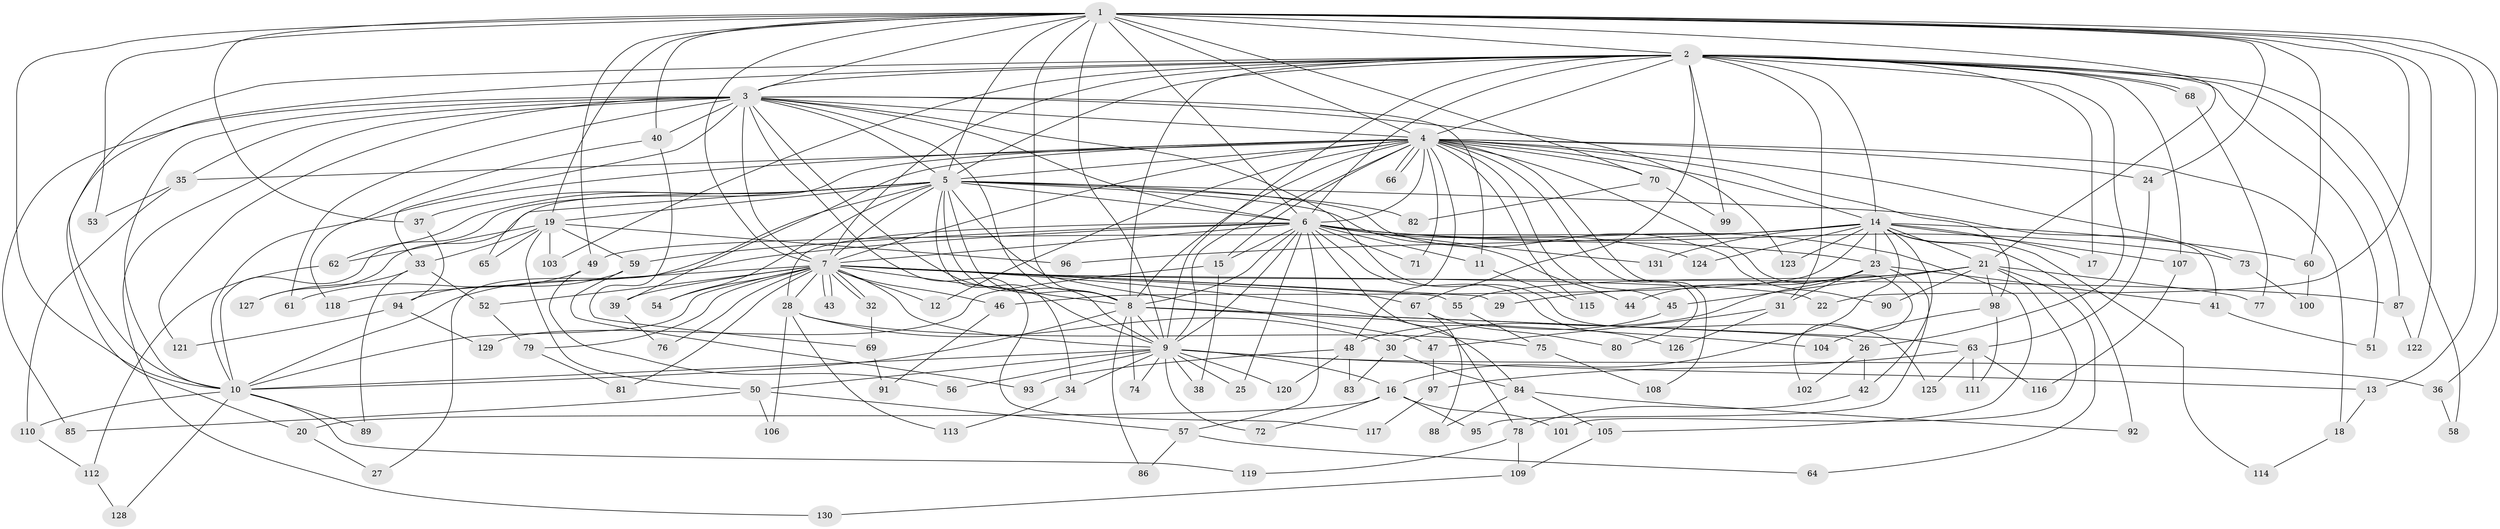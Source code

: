 // Generated by graph-tools (version 1.1) at 2025/34/03/09/25 02:34:39]
// undirected, 131 vertices, 287 edges
graph export_dot {
graph [start="1"]
  node [color=gray90,style=filled];
  1;
  2;
  3;
  4;
  5;
  6;
  7;
  8;
  9;
  10;
  11;
  12;
  13;
  14;
  15;
  16;
  17;
  18;
  19;
  20;
  21;
  22;
  23;
  24;
  25;
  26;
  27;
  28;
  29;
  30;
  31;
  32;
  33;
  34;
  35;
  36;
  37;
  38;
  39;
  40;
  41;
  42;
  43;
  44;
  45;
  46;
  47;
  48;
  49;
  50;
  51;
  52;
  53;
  54;
  55;
  56;
  57;
  58;
  59;
  60;
  61;
  62;
  63;
  64;
  65;
  66;
  67;
  68;
  69;
  70;
  71;
  72;
  73;
  74;
  75;
  76;
  77;
  78;
  79;
  80;
  81;
  82;
  83;
  84;
  85;
  86;
  87;
  88;
  89;
  90;
  91;
  92;
  93;
  94;
  95;
  96;
  97;
  98;
  99;
  100;
  101;
  102;
  103;
  104;
  105;
  106;
  107;
  108;
  109;
  110;
  111;
  112;
  113;
  114;
  115;
  116;
  117;
  118;
  119;
  120;
  121;
  122;
  123;
  124;
  125;
  126;
  127;
  128;
  129;
  130;
  131;
  1 -- 2;
  1 -- 3;
  1 -- 4;
  1 -- 5;
  1 -- 6;
  1 -- 7;
  1 -- 8;
  1 -- 9;
  1 -- 10;
  1 -- 13;
  1 -- 19;
  1 -- 21;
  1 -- 22;
  1 -- 24;
  1 -- 36;
  1 -- 37;
  1 -- 40;
  1 -- 49;
  1 -- 53;
  1 -- 60;
  1 -- 70;
  1 -- 122;
  2 -- 3;
  2 -- 4;
  2 -- 5;
  2 -- 6;
  2 -- 7;
  2 -- 8;
  2 -- 9;
  2 -- 10;
  2 -- 14;
  2 -- 17;
  2 -- 20;
  2 -- 26;
  2 -- 31;
  2 -- 51;
  2 -- 58;
  2 -- 67;
  2 -- 68;
  2 -- 68;
  2 -- 87;
  2 -- 99;
  2 -- 103;
  2 -- 107;
  3 -- 4;
  3 -- 5;
  3 -- 6;
  3 -- 7;
  3 -- 8;
  3 -- 9;
  3 -- 10;
  3 -- 11;
  3 -- 33;
  3 -- 35;
  3 -- 40;
  3 -- 61;
  3 -- 85;
  3 -- 117;
  3 -- 121;
  3 -- 123;
  3 -- 125;
  3 -- 130;
  4 -- 5;
  4 -- 6;
  4 -- 7;
  4 -- 8;
  4 -- 9;
  4 -- 10;
  4 -- 12;
  4 -- 14;
  4 -- 15;
  4 -- 18;
  4 -- 24;
  4 -- 35;
  4 -- 39;
  4 -- 45;
  4 -- 48;
  4 -- 65;
  4 -- 66;
  4 -- 66;
  4 -- 70;
  4 -- 71;
  4 -- 73;
  4 -- 80;
  4 -- 98;
  4 -- 102;
  4 -- 108;
  4 -- 115;
  5 -- 6;
  5 -- 7;
  5 -- 8;
  5 -- 9;
  5 -- 10;
  5 -- 19;
  5 -- 27;
  5 -- 34;
  5 -- 37;
  5 -- 41;
  5 -- 44;
  5 -- 47;
  5 -- 54;
  5 -- 62;
  5 -- 82;
  5 -- 90;
  5 -- 127;
  6 -- 7;
  6 -- 8;
  6 -- 9;
  6 -- 10;
  6 -- 11;
  6 -- 15;
  6 -- 23;
  6 -- 25;
  6 -- 28;
  6 -- 57;
  6 -- 59;
  6 -- 71;
  6 -- 73;
  6 -- 78;
  6 -- 105;
  6 -- 124;
  6 -- 126;
  6 -- 131;
  7 -- 8;
  7 -- 9;
  7 -- 10;
  7 -- 12;
  7 -- 22;
  7 -- 28;
  7 -- 29;
  7 -- 32;
  7 -- 32;
  7 -- 39;
  7 -- 43;
  7 -- 43;
  7 -- 46;
  7 -- 52;
  7 -- 54;
  7 -- 55;
  7 -- 67;
  7 -- 76;
  7 -- 79;
  7 -- 81;
  7 -- 84;
  7 -- 87;
  7 -- 118;
  8 -- 9;
  8 -- 10;
  8 -- 26;
  8 -- 63;
  8 -- 74;
  8 -- 86;
  8 -- 104;
  9 -- 10;
  9 -- 13;
  9 -- 16;
  9 -- 25;
  9 -- 34;
  9 -- 36;
  9 -- 38;
  9 -- 50;
  9 -- 56;
  9 -- 72;
  9 -- 74;
  9 -- 120;
  10 -- 89;
  10 -- 110;
  10 -- 119;
  10 -- 128;
  11 -- 115;
  13 -- 18;
  14 -- 16;
  14 -- 17;
  14 -- 21;
  14 -- 23;
  14 -- 42;
  14 -- 46;
  14 -- 49;
  14 -- 60;
  14 -- 92;
  14 -- 96;
  14 -- 107;
  14 -- 114;
  14 -- 123;
  14 -- 124;
  14 -- 131;
  15 -- 38;
  15 -- 129;
  16 -- 20;
  16 -- 72;
  16 -- 95;
  16 -- 101;
  18 -- 114;
  19 -- 33;
  19 -- 50;
  19 -- 59;
  19 -- 62;
  19 -- 65;
  19 -- 96;
  19 -- 103;
  20 -- 27;
  21 -- 29;
  21 -- 45;
  21 -- 55;
  21 -- 64;
  21 -- 77;
  21 -- 90;
  21 -- 98;
  21 -- 101;
  23 -- 30;
  23 -- 31;
  23 -- 41;
  23 -- 44;
  23 -- 95;
  24 -- 63;
  26 -- 42;
  26 -- 102;
  28 -- 30;
  28 -- 75;
  28 -- 106;
  28 -- 113;
  30 -- 83;
  30 -- 84;
  31 -- 47;
  31 -- 126;
  32 -- 69;
  33 -- 52;
  33 -- 89;
  33 -- 127;
  34 -- 113;
  35 -- 53;
  35 -- 110;
  36 -- 58;
  37 -- 94;
  39 -- 76;
  40 -- 69;
  40 -- 118;
  41 -- 51;
  42 -- 78;
  45 -- 48;
  46 -- 91;
  47 -- 97;
  48 -- 83;
  48 -- 93;
  48 -- 120;
  49 -- 56;
  49 -- 61;
  50 -- 57;
  50 -- 85;
  50 -- 106;
  52 -- 79;
  55 -- 75;
  57 -- 64;
  57 -- 86;
  59 -- 93;
  59 -- 94;
  60 -- 100;
  62 -- 112;
  63 -- 97;
  63 -- 111;
  63 -- 116;
  63 -- 125;
  67 -- 80;
  67 -- 88;
  68 -- 77;
  69 -- 91;
  70 -- 82;
  70 -- 99;
  73 -- 100;
  75 -- 108;
  78 -- 109;
  78 -- 119;
  79 -- 81;
  84 -- 88;
  84 -- 92;
  84 -- 105;
  87 -- 122;
  94 -- 121;
  94 -- 129;
  97 -- 117;
  98 -- 104;
  98 -- 111;
  105 -- 109;
  107 -- 116;
  109 -- 130;
  110 -- 112;
  112 -- 128;
}
